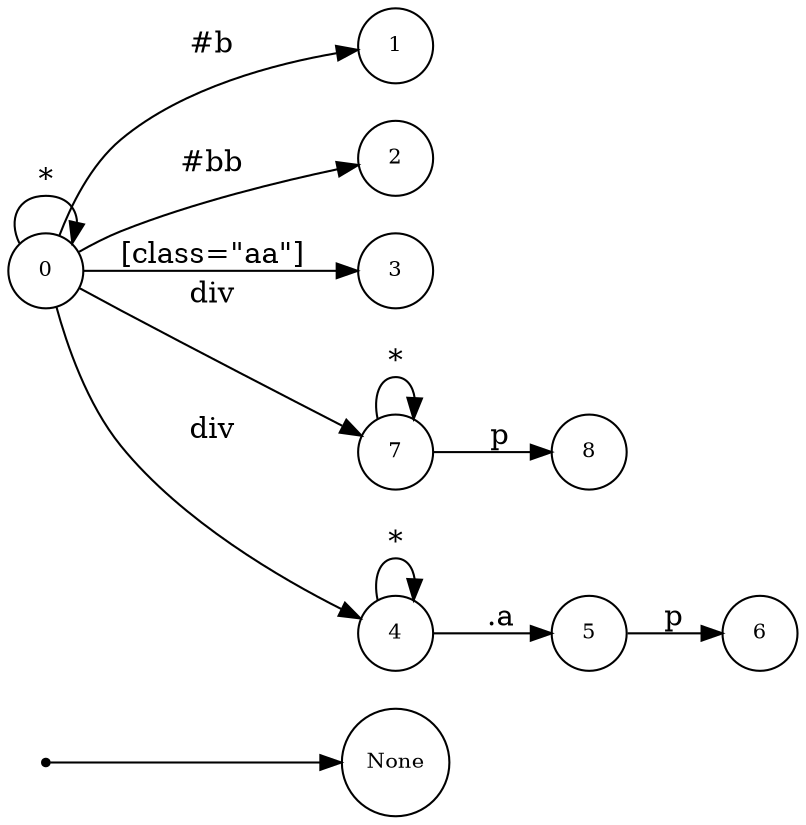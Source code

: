 digraph NFA {
  rankdir=LR;
  node [shape=circle, fontsize=10];
  __start [shape=point, label=""];
  __start -> None;
  1 [label="1"];
  2 [label="2"];
  0 [label="0"];
  5 [label="5"];
  8 [label="8"];
  6 [label="6"];
  3 [label="3"];
  7 [label="7"];
  4 [label="4"];
  { node [shape=doublecircle]; 1 2 3 6 8 }
  0 -> 0 [label="*"];
  0 -> 1 [label="#b"];
  0 -> 2 [label="#bb"];
  0 -> 3 [label="[class=\"aa\"]"];
  0 -> 4 [label="div"];
  4 -> 4 [label="*"];
  4 -> 5 [label=".a"];
  5 -> 6 [label="p"];
  0 -> 7 [label="div"];
  7 -> 7 [label="*"];
  7 -> 8 [label="p"];
}
